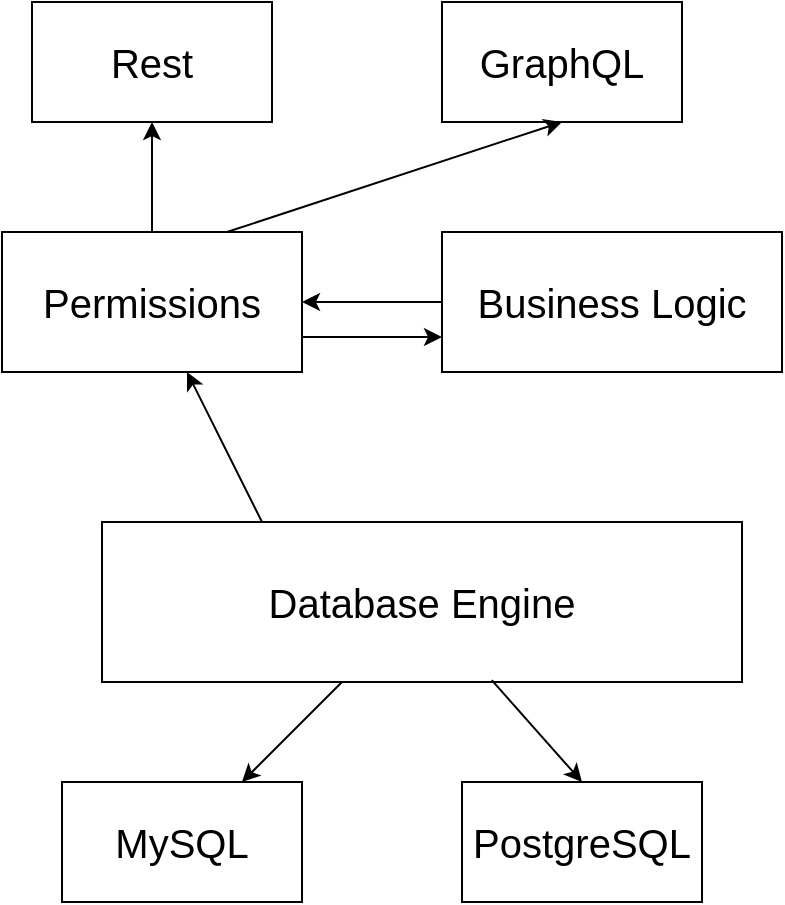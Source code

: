 <mxfile version="20.3.0" type="device"><diagram id="gLOjJNv82N8X3Uf5-sWd" name="Page-1"><mxGraphModel dx="1420" dy="855" grid="1" gridSize="10" guides="1" tooltips="1" connect="1" arrows="1" fold="1" page="1" pageScale="1" pageWidth="850" pageHeight="1100" math="0" shadow="0"><root><mxCell id="0"/><mxCell id="1" parent="0"/><mxCell id="V1jHzZt6T4jgaZoRjjJ9-1" value="&lt;font style=&quot;font-size: 20px;&quot;&gt;Database Engine&lt;/font&gt;" style="rounded=0;whiteSpace=wrap;html=1;" vertex="1" parent="1"><mxGeometry x="310" y="380" width="320" height="80" as="geometry"/></mxCell><mxCell id="V1jHzZt6T4jgaZoRjjJ9-2" value="MySQL" style="rounded=0;whiteSpace=wrap;html=1;fontSize=20;" vertex="1" parent="1"><mxGeometry x="290" y="510" width="120" height="60" as="geometry"/></mxCell><mxCell id="V1jHzZt6T4jgaZoRjjJ9-3" value="PostgreSQL" style="rounded=0;whiteSpace=wrap;html=1;fontSize=20;" vertex="1" parent="1"><mxGeometry x="490" y="510" width="120" height="60" as="geometry"/></mxCell><mxCell id="V1jHzZt6T4jgaZoRjjJ9-4" value="Business Logic" style="rounded=0;whiteSpace=wrap;html=1;fontSize=20;" vertex="1" parent="1"><mxGeometry x="480" y="235" width="170" height="70" as="geometry"/></mxCell><mxCell id="V1jHzZt6T4jgaZoRjjJ9-5" value="Rest" style="rounded=0;whiteSpace=wrap;html=1;fontSize=20;" vertex="1" parent="1"><mxGeometry x="275" y="120" width="120" height="60" as="geometry"/></mxCell><mxCell id="V1jHzZt6T4jgaZoRjjJ9-6" value="GraphQL" style="rounded=0;whiteSpace=wrap;html=1;fontSize=20;" vertex="1" parent="1"><mxGeometry x="480" y="120" width="120" height="60" as="geometry"/></mxCell><mxCell id="V1jHzZt6T4jgaZoRjjJ9-9" style="edgeStyle=orthogonalEdgeStyle;rounded=0;orthogonalLoop=1;jettySize=auto;html=1;exitX=1;exitY=0.5;exitDx=0;exitDy=0;fontSize=20;entryX=0;entryY=0.5;entryDx=0;entryDy=0;endArrow=none;endFill=0;startArrow=classic;startFill=1;" edge="1" parent="1" source="V1jHzZt6T4jgaZoRjjJ9-7" target="V1jHzZt6T4jgaZoRjjJ9-4"><mxGeometry relative="1" as="geometry"><mxPoint x="460" y="270" as="targetPoint"/></mxGeometry></mxCell><mxCell id="V1jHzZt6T4jgaZoRjjJ9-10" value="" style="edgeStyle=orthogonalEdgeStyle;rounded=0;orthogonalLoop=1;jettySize=auto;html=1;fontSize=20;exitX=1;exitY=0.75;exitDx=0;exitDy=0;entryX=0;entryY=0.75;entryDx=0;entryDy=0;" edge="1" parent="1" source="V1jHzZt6T4jgaZoRjjJ9-7" target="V1jHzZt6T4jgaZoRjjJ9-4"><mxGeometry relative="1" as="geometry"/></mxCell><mxCell id="V1jHzZt6T4jgaZoRjjJ9-7" value="Permissions" style="rounded=0;whiteSpace=wrap;html=1;fontSize=20;" vertex="1" parent="1"><mxGeometry x="260" y="235" width="150" height="70" as="geometry"/></mxCell><mxCell id="V1jHzZt6T4jgaZoRjjJ9-12" value="" style="endArrow=classic;html=1;rounded=0;fontSize=20;exitX=0.5;exitY=0;exitDx=0;exitDy=0;entryX=0.5;entryY=1;entryDx=0;entryDy=0;" edge="1" parent="1" source="V1jHzZt6T4jgaZoRjjJ9-7" target="V1jHzZt6T4jgaZoRjjJ9-5"><mxGeometry width="50" height="50" relative="1" as="geometry"><mxPoint x="360" y="250" as="sourcePoint"/><mxPoint x="410" y="200" as="targetPoint"/></mxGeometry></mxCell><mxCell id="V1jHzZt6T4jgaZoRjjJ9-13" value="" style="endArrow=classic;html=1;rounded=0;fontSize=20;exitX=0.75;exitY=0;exitDx=0;exitDy=0;entryX=0.5;entryY=1;entryDx=0;entryDy=0;" edge="1" parent="1" source="V1jHzZt6T4jgaZoRjjJ9-7" target="V1jHzZt6T4jgaZoRjjJ9-6"><mxGeometry width="50" height="50" relative="1" as="geometry"><mxPoint x="470" y="260" as="sourcePoint"/><mxPoint x="520" y="210" as="targetPoint"/></mxGeometry></mxCell><mxCell id="V1jHzZt6T4jgaZoRjjJ9-14" value="" style="endArrow=classic;html=1;rounded=0;fontSize=20;" edge="1" parent="1" source="V1jHzZt6T4jgaZoRjjJ9-1" target="V1jHzZt6T4jgaZoRjjJ9-2"><mxGeometry width="50" height="50" relative="1" as="geometry"><mxPoint x="410" y="530" as="sourcePoint"/><mxPoint x="460" y="480" as="targetPoint"/></mxGeometry></mxCell><mxCell id="V1jHzZt6T4jgaZoRjjJ9-15" value="" style="endArrow=classic;html=1;rounded=0;fontSize=20;exitX=0.609;exitY=0.988;exitDx=0;exitDy=0;exitPerimeter=0;entryX=0.5;entryY=0;entryDx=0;entryDy=0;" edge="1" parent="1" source="V1jHzZt6T4jgaZoRjjJ9-1" target="V1jHzZt6T4jgaZoRjjJ9-3"><mxGeometry width="50" height="50" relative="1" as="geometry"><mxPoint x="630" y="630" as="sourcePoint"/><mxPoint x="680" y="580" as="targetPoint"/></mxGeometry></mxCell><mxCell id="V1jHzZt6T4jgaZoRjjJ9-16" value="" style="endArrow=classic;html=1;rounded=0;fontSize=20;exitX=0.25;exitY=0;exitDx=0;exitDy=0;" edge="1" parent="1" source="V1jHzZt6T4jgaZoRjjJ9-1" target="V1jHzZt6T4jgaZoRjjJ9-7"><mxGeometry width="50" height="50" relative="1" as="geometry"><mxPoint x="310" y="440" as="sourcePoint"/><mxPoint x="360" y="390" as="targetPoint"/></mxGeometry></mxCell></root></mxGraphModel></diagram></mxfile>